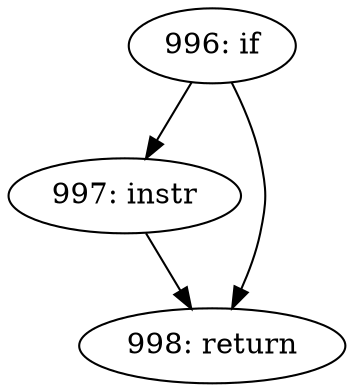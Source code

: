digraph CFG_tcp_skb_mark_lost {
996 [label="996: if"]
	996 -> 997
	996 -> 998
997 [label="997: instr"]
	997 -> 998
998 [label="998: return"]
	
}
